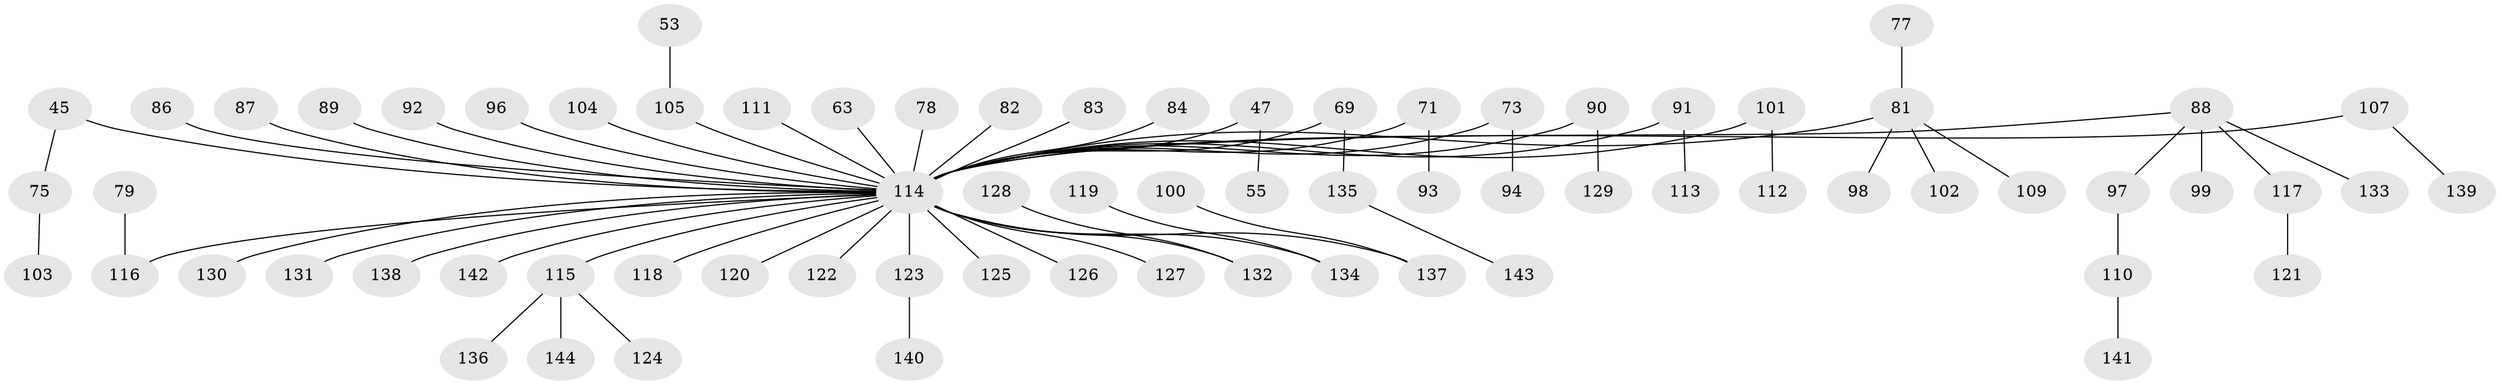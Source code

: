 // original degree distribution, {2: 0.25, 10: 0.013888888888888888, 4: 0.0625, 3: 0.1388888888888889, 1: 0.5, 6: 0.006944444444444444, 5: 0.027777777777777776}
// Generated by graph-tools (version 1.1) at 2025/56/03/04/25 21:56:06]
// undirected, 72 vertices, 71 edges
graph export_dot {
graph [start="1"]
  node [color=gray90,style=filled];
  45;
  47;
  53;
  55;
  63;
  69;
  71;
  73;
  75;
  77;
  78;
  79;
  81 [super="+24"];
  82;
  83;
  84;
  86;
  87;
  88 [super="+67"];
  89;
  90;
  91;
  92;
  93;
  94;
  96;
  97;
  98;
  99;
  100;
  101;
  102;
  103;
  104;
  105 [super="+50"];
  107 [super="+106"];
  109;
  110;
  111;
  112;
  113;
  114 [super="+17+61+41+30+38+26+37+40+36+44+42+46+48+49+54+43+59+57+65+58+64+70+66+51+72+74+76+60+39"];
  115 [super="+108"];
  116 [super="+62"];
  117;
  118;
  119;
  120;
  121;
  122;
  123;
  124;
  125;
  126;
  127;
  128 [super="+22"];
  129;
  130;
  131;
  132 [super="+15"];
  133;
  134 [super="+85"];
  135;
  136;
  137 [super="+95"];
  138;
  139;
  140;
  141;
  142;
  143;
  144;
  45 -- 75;
  45 -- 114;
  47 -- 55;
  47 -- 114;
  53 -- 105;
  63 -- 114;
  69 -- 135;
  69 -- 114;
  71 -- 93;
  71 -- 114;
  73 -- 94;
  73 -- 114;
  75 -- 103;
  77 -- 81;
  78 -- 114;
  79 -- 116;
  81 -- 109;
  81 -- 98;
  81 -- 102;
  81 -- 114;
  82 -- 114;
  83 -- 114;
  84 -- 114;
  86 -- 114;
  87 -- 114;
  88 -- 99;
  88 -- 133;
  88 -- 97;
  88 -- 114;
  88 -- 117;
  89 -- 114;
  90 -- 129;
  90 -- 114;
  91 -- 113;
  91 -- 114;
  92 -- 114;
  96 -- 114;
  97 -- 110;
  100 -- 137;
  101 -- 112;
  101 -- 114;
  104 -- 114;
  105 -- 114;
  107 -- 114;
  107 -- 139;
  110 -- 141;
  111 -- 114;
  114 -- 122;
  114 -- 131;
  114 -- 132;
  114 -- 138;
  114 -- 120;
  114 -- 125;
  114 -- 126;
  114 -- 127;
  114 -- 118;
  114 -- 123;
  114 -- 130;
  114 -- 142;
  114 -- 116;
  114 -- 134;
  114 -- 115;
  114 -- 137;
  115 -- 136;
  115 -- 144;
  115 -- 124;
  117 -- 121;
  119 -- 134;
  123 -- 140;
  128 -- 132;
  135 -- 143;
}
